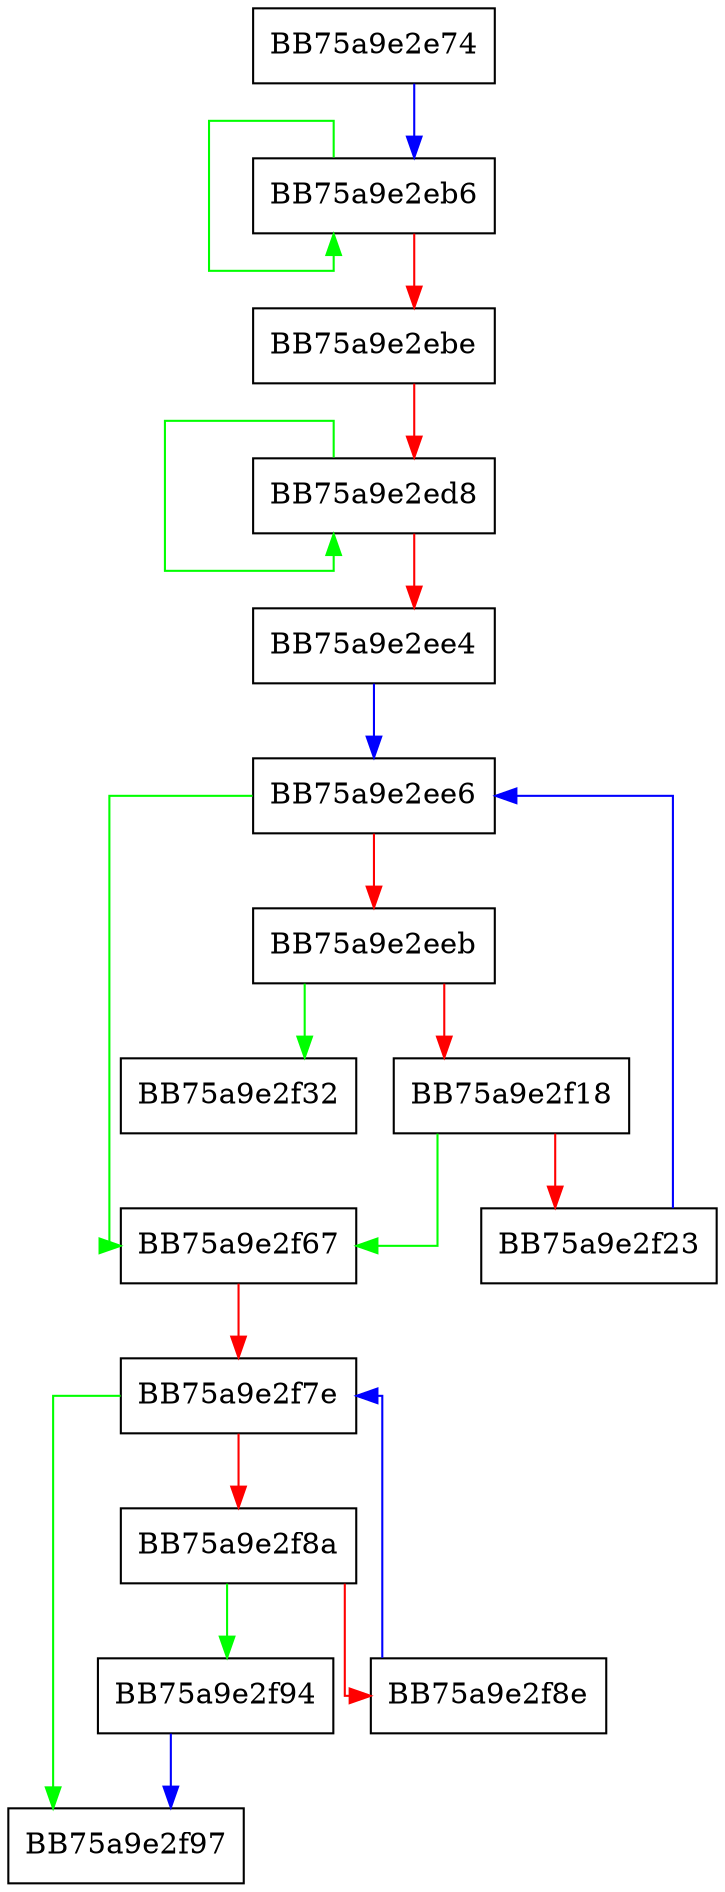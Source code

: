 digraph file_mapping {
  node [shape="box"];
  graph [splines=ortho];
  BB75a9e2e74 -> BB75a9e2eb6 [color="blue"];
  BB75a9e2eb6 -> BB75a9e2eb6 [color="green"];
  BB75a9e2eb6 -> BB75a9e2ebe [color="red"];
  BB75a9e2ebe -> BB75a9e2ed8 [color="red"];
  BB75a9e2ed8 -> BB75a9e2ed8 [color="green"];
  BB75a9e2ed8 -> BB75a9e2ee4 [color="red"];
  BB75a9e2ee4 -> BB75a9e2ee6 [color="blue"];
  BB75a9e2ee6 -> BB75a9e2f67 [color="green"];
  BB75a9e2ee6 -> BB75a9e2eeb [color="red"];
  BB75a9e2eeb -> BB75a9e2f32 [color="green"];
  BB75a9e2eeb -> BB75a9e2f18 [color="red"];
  BB75a9e2f18 -> BB75a9e2f67 [color="green"];
  BB75a9e2f18 -> BB75a9e2f23 [color="red"];
  BB75a9e2f23 -> BB75a9e2ee6 [color="blue"];
  BB75a9e2f67 -> BB75a9e2f7e [color="red"];
  BB75a9e2f7e -> BB75a9e2f97 [color="green"];
  BB75a9e2f7e -> BB75a9e2f8a [color="red"];
  BB75a9e2f8a -> BB75a9e2f94 [color="green"];
  BB75a9e2f8a -> BB75a9e2f8e [color="red"];
  BB75a9e2f8e -> BB75a9e2f7e [color="blue"];
  BB75a9e2f94 -> BB75a9e2f97 [color="blue"];
}